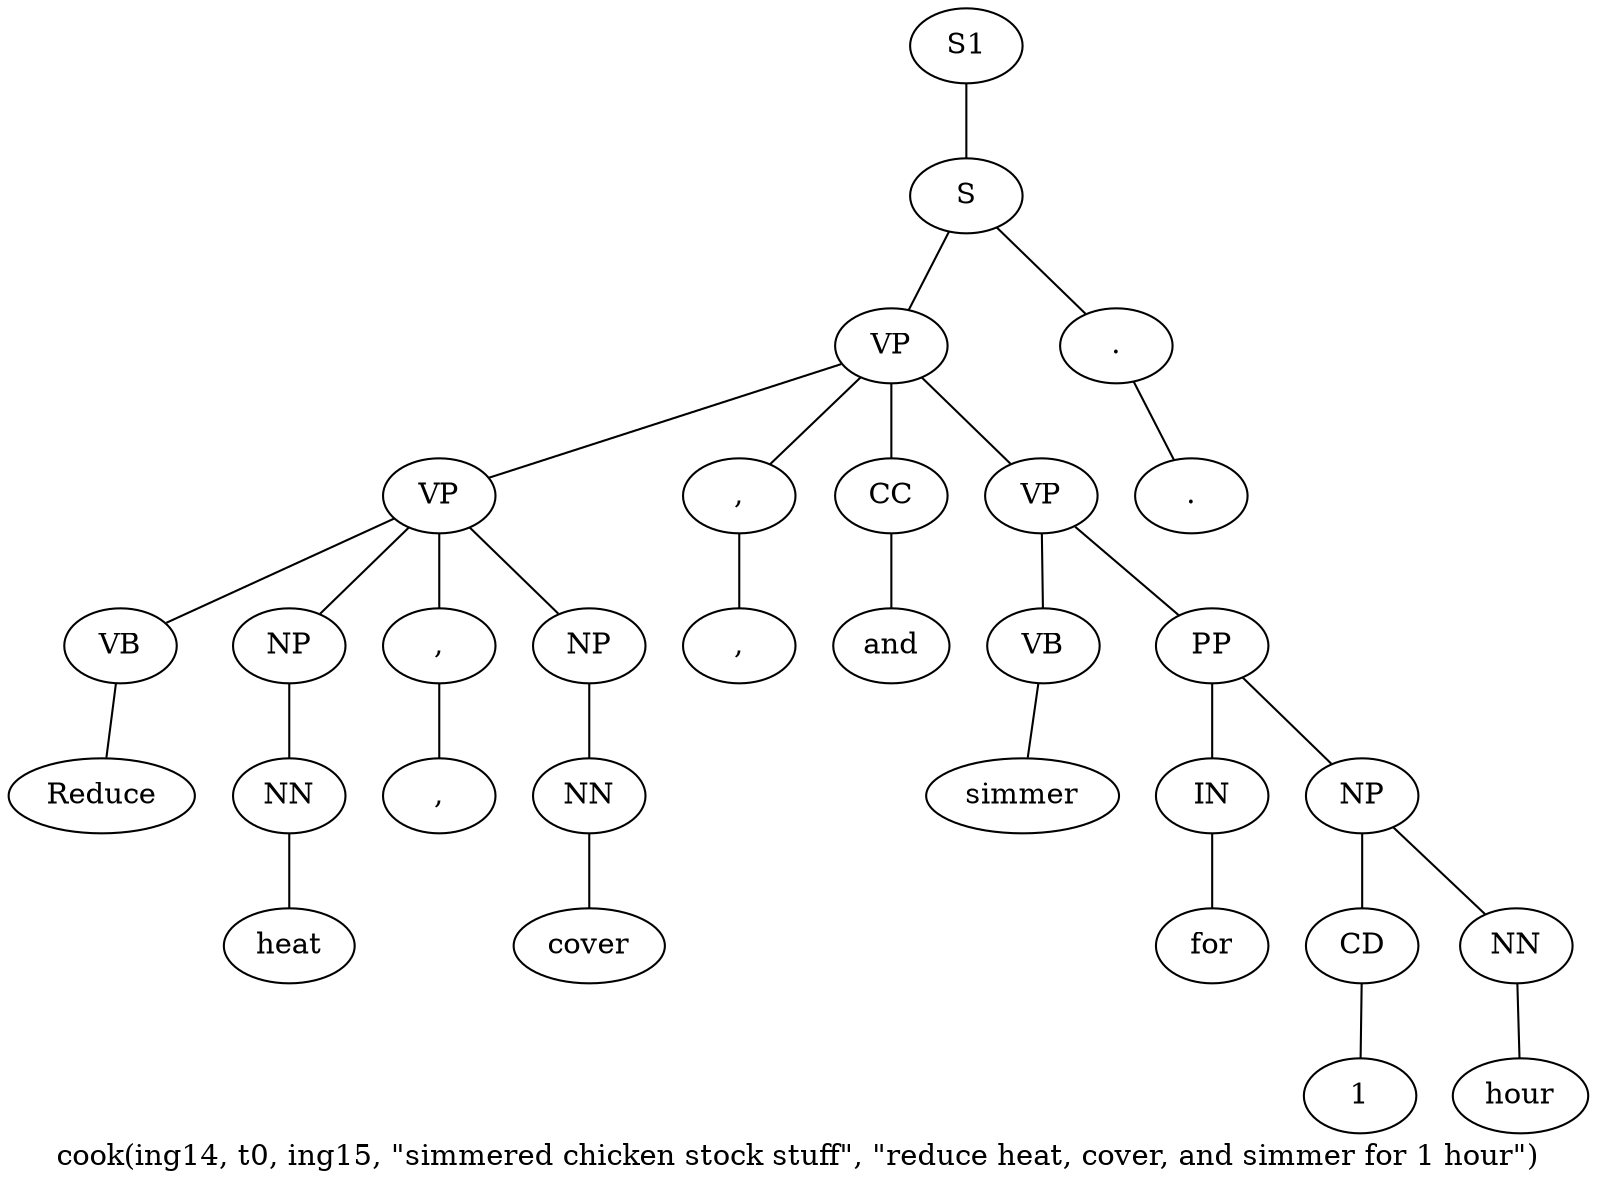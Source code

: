 graph SyntaxGraph {
	label = "cook(ing14, t0, ing15, \"simmered chicken stock stuff\", \"reduce heat, cover, and simmer for 1 hour\")";
	Node0 [label="S1"];
	Node1 [label="S"];
	Node2 [label="VP"];
	Node3 [label="VP"];
	Node4 [label="VB"];
	Node5 [label="Reduce"];
	Node6 [label="NP"];
	Node7 [label="NN"];
	Node8 [label="heat"];
	Node9 [label=","];
	Node10 [label=","];
	Node11 [label="NP"];
	Node12 [label="NN"];
	Node13 [label="cover"];
	Node14 [label=","];
	Node15 [label=","];
	Node16 [label="CC"];
	Node17 [label="and"];
	Node18 [label="VP"];
	Node19 [label="VB"];
	Node20 [label="simmer"];
	Node21 [label="PP"];
	Node22 [label="IN"];
	Node23 [label="for"];
	Node24 [label="NP"];
	Node25 [label="CD"];
	Node26 [label="1"];
	Node27 [label="NN"];
	Node28 [label="hour"];
	Node29 [label="."];
	Node30 [label="."];

	Node0 -- Node1;
	Node1 -- Node2;
	Node1 -- Node29;
	Node2 -- Node3;
	Node2 -- Node14;
	Node2 -- Node16;
	Node2 -- Node18;
	Node3 -- Node4;
	Node3 -- Node6;
	Node3 -- Node9;
	Node3 -- Node11;
	Node4 -- Node5;
	Node6 -- Node7;
	Node7 -- Node8;
	Node9 -- Node10;
	Node11 -- Node12;
	Node12 -- Node13;
	Node14 -- Node15;
	Node16 -- Node17;
	Node18 -- Node19;
	Node18 -- Node21;
	Node19 -- Node20;
	Node21 -- Node22;
	Node21 -- Node24;
	Node22 -- Node23;
	Node24 -- Node25;
	Node24 -- Node27;
	Node25 -- Node26;
	Node27 -- Node28;
	Node29 -- Node30;
}